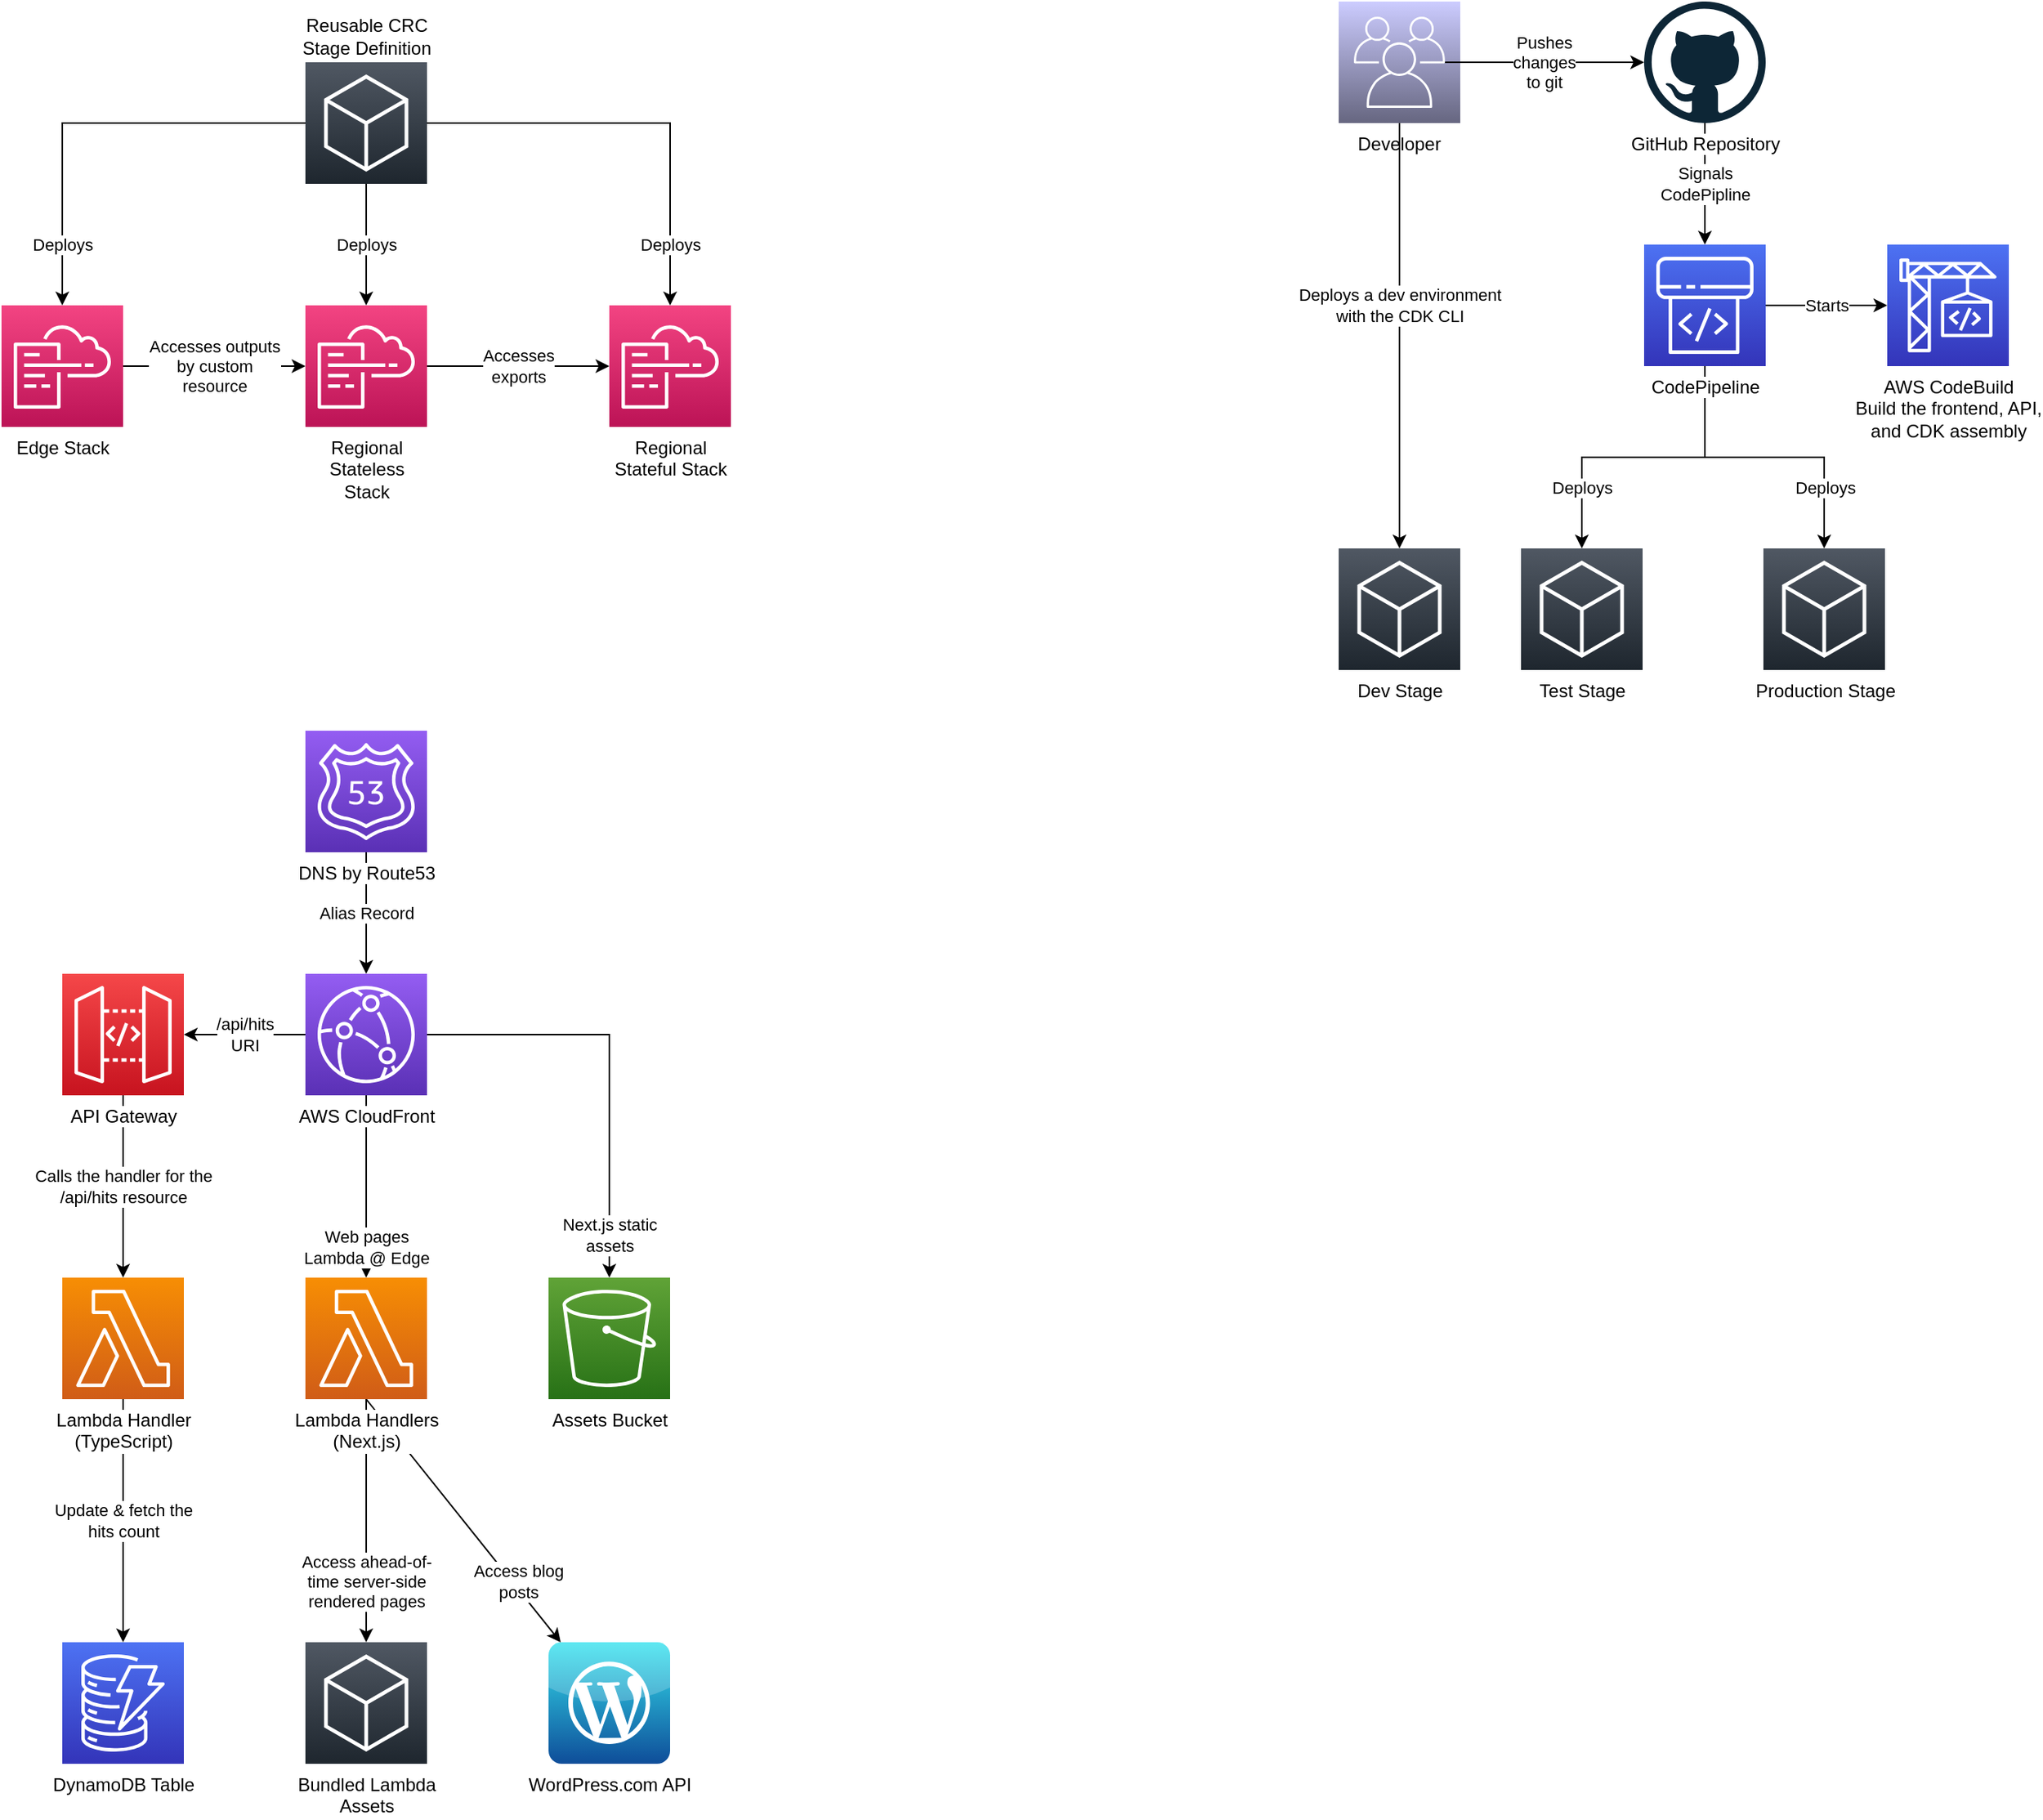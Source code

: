<mxfile version="14.7.4" type="embed"><diagram id="23iRSUPoRavnBvh4doch" name="Page-1"><mxGraphModel dx="667" dy="1473" grid="1" gridSize="10" guides="1" tooltips="1" connect="1" arrows="1" fold="1" page="1" pageScale="1" pageWidth="827" pageHeight="1169" math="0" shadow="0"><root><mxCell id="0"/><mxCell id="1" parent="0"/><mxCell id="12" value="Next.js static&lt;br&gt;assets" style="edgeStyle=orthogonalEdgeStyle;rounded=0;orthogonalLoop=1;jettySize=auto;html=1;exitX=1;exitY=0.5;exitDx=0;exitDy=0;exitPerimeter=0;entryX=0.5;entryY=0;entryDx=0;entryDy=0;entryPerimeter=0;labelBackgroundColor=#FFFFFF;fontColor=#000000;" edge="1" parent="1" source="2" target="3"><mxGeometry x="0.8" relative="1" as="geometry"><mxPoint as="offset"/></mxGeometry></mxCell><mxCell id="13" value="Web pages&lt;br&gt;Lambda @ Edge" style="edgeStyle=orthogonalEdgeStyle;rounded=0;orthogonalLoop=1;jettySize=auto;html=1;exitX=0.5;exitY=1;exitDx=0;exitDy=0;exitPerimeter=0;entryX=0.5;entryY=0;entryDx=0;entryDy=0;entryPerimeter=0;labelBackgroundColor=#FFFFFF;fontColor=#000000;" edge="1" parent="1" source="2" target="9"><mxGeometry x="0.667" relative="1" as="geometry"><mxPoint as="offset"/></mxGeometry></mxCell><mxCell id="25" value="/api/hits&lt;br&gt;URI" style="edgeStyle=orthogonalEdgeStyle;rounded=0;orthogonalLoop=1;jettySize=auto;html=1;labelBackgroundColor=#FFFFFF;fontColor=#000000;" edge="1" parent="1" source="2" target="4"><mxGeometry relative="1" as="geometry"><mxPoint as="offset"/></mxGeometry></mxCell><mxCell id="2" value="AWS CloudFront" style="points=[[0,0,0],[0.25,0,0],[0.5,0,0],[0.75,0,0],[1,0,0],[0,1,0],[0.25,1,0],[0.5,1,0],[0.75,1,0],[1,1,0],[0,0.25,0],[0,0.5,0],[0,0.75,0],[1,0.25,0],[1,0.5,0],[1,0.75,0]];outlineConnect=0;gradientColor=#945DF2;gradientDirection=north;fillColor=#5A30B5;strokeColor=#ffffff;dashed=0;verticalLabelPosition=bottom;verticalAlign=top;align=center;html=1;fontSize=12;fontStyle=0;aspect=fixed;shape=mxgraph.aws4.resourceIcon;resIcon=mxgraph.aws4.cloudfront;labelBackgroundColor=#FFFFFF;fontColor=#000000;" vertex="1" parent="1"><mxGeometry x="360" y="-480" width="80" height="80" as="geometry"/></mxCell><mxCell id="3" value="Assets Bucket" style="points=[[0,0,0],[0.25,0,0],[0.5,0,0],[0.75,0,0],[1,0,0],[0,1,0],[0.25,1,0],[0.5,1,0],[0.75,1,0],[1,1,0],[0,0.25,0],[0,0.5,0],[0,0.75,0],[1,0.25,0],[1,0.5,0],[1,0.75,0]];outlineConnect=0;gradientColor=#60A337;gradientDirection=north;fillColor=#277116;strokeColor=#ffffff;dashed=0;verticalLabelPosition=bottom;verticalAlign=top;align=center;html=1;fontSize=12;fontStyle=0;aspect=fixed;shape=mxgraph.aws4.resourceIcon;resIcon=mxgraph.aws4.s3;labelBackgroundColor=#FFFFFF;fontColor=#000000;" vertex="1" parent="1"><mxGeometry x="520" y="-280" width="80" height="80" as="geometry"/></mxCell><mxCell id="23" value="Calls the handler for the&lt;br&gt;/api/hits resource" style="edgeStyle=orthogonalEdgeStyle;rounded=0;orthogonalLoop=1;jettySize=auto;html=1;entryX=0.5;entryY=0;entryDx=0;entryDy=0;entryPerimeter=0;labelBackgroundColor=#FFFFFF;fontColor=#000000;" edge="1" parent="1" source="4" target="8"><mxGeometry relative="1" as="geometry"><mxPoint x="430" y="-81" as="targetPoint"/></mxGeometry></mxCell><mxCell id="4" value="API Gateway" style="points=[[0,0,0],[0.25,0,0],[0.5,0,0],[0.75,0,0],[1,0,0],[0,1,0],[0.25,1,0],[0.5,1,0],[0.75,1,0],[1,1,0],[0,0.25,0],[0,0.5,0],[0,0.75,0],[1,0.25,0],[1,0.5,0],[1,0.75,0]];outlineConnect=0;gradientColor=#F54749;gradientDirection=north;fillColor=#C7131F;strokeColor=#ffffff;dashed=0;verticalLabelPosition=bottom;verticalAlign=top;align=center;html=1;fontSize=12;fontStyle=0;aspect=fixed;shape=mxgraph.aws4.resourceIcon;resIcon=mxgraph.aws4.api_gateway;labelBackgroundColor=#FFFFFF;fontColor=#000000;" vertex="1" parent="1"><mxGeometry x="200" y="-480" width="80" height="80" as="geometry"/></mxCell><mxCell id="5" value="DynamoDB Table" style="points=[[0,0,0],[0.25,0,0],[0.5,0,0],[0.75,0,0],[1,0,0],[0,1,0],[0.25,1,0],[0.5,1,0],[0.75,1,0],[1,1,0],[0,0.25,0],[0,0.5,0],[0,0.75,0],[1,0.25,0],[1,0.5,0],[1,0.75,0]];outlineConnect=0;gradientColor=#4D72F3;gradientDirection=north;fillColor=#3334B9;strokeColor=#ffffff;dashed=0;verticalLabelPosition=bottom;verticalAlign=top;align=center;html=1;fontSize=12;fontStyle=0;aspect=fixed;shape=mxgraph.aws4.resourceIcon;resIcon=mxgraph.aws4.dynamodb;labelBackgroundColor=#FFFFFF;fontColor=#000000;" vertex="1" parent="1"><mxGeometry x="200" y="-40" width="80" height="80" as="geometry"/></mxCell><mxCell id="24" value="Update &amp;amp; fetch the&lt;br&gt;hits count" style="edgeStyle=orthogonalEdgeStyle;rounded=0;orthogonalLoop=1;jettySize=auto;html=1;exitX=0.5;exitY=1;exitDx=0;exitDy=0;exitPerimeter=0;entryX=0.5;entryY=0;entryDx=0;entryDy=0;entryPerimeter=0;labelBackgroundColor=#FFFFFF;fontColor=#000000;" edge="1" parent="1" source="8" target="5"><mxGeometry relative="1" as="geometry"><Array as="points"><mxPoint x="240" y="-160"/><mxPoint x="240" y="-160"/></Array></mxGeometry></mxCell><mxCell id="8" value="Lambda Handler&lt;br&gt;(TypeScript)" style="points=[[0,0,0],[0.25,0,0],[0.5,0,0],[0.75,0,0],[1,0,0],[0,1,0],[0.25,1,0],[0.5,1,0],[0.75,1,0],[1,1,0],[0,0.25,0],[0,0.5,0],[0,0.75,0],[1,0.25,0],[1,0.5,0],[1,0.75,0]];outlineConnect=0;gradientColor=#F78E04;gradientDirection=north;fillColor=#D05C17;strokeColor=#ffffff;dashed=0;verticalLabelPosition=bottom;verticalAlign=top;align=center;html=1;fontSize=12;fontStyle=0;aspect=fixed;shape=mxgraph.aws4.resourceIcon;resIcon=mxgraph.aws4.lambda;labelBackgroundColor=#FFFFFF;fontColor=#000000;" vertex="1" parent="1"><mxGeometry x="200" y="-280" width="80" height="80" as="geometry"/></mxCell><mxCell id="21" value="Access blog&lt;br&gt;posts" style="rounded=0;orthogonalLoop=1;jettySize=auto;html=1;labelBackgroundColor=#FFFFFF;fontColor=#000000;exitX=0.5;exitY=1;exitDx=0;exitDy=0;exitPerimeter=0;" edge="1" parent="1" source="9" target="18"><mxGeometry x="0.524" y="3" relative="1" as="geometry"><mxPoint x="650" y="-120" as="targetPoint"/><mxPoint as="offset"/></mxGeometry></mxCell><mxCell id="64" value="Access ahead-of-&lt;br&gt;time server-side&lt;br&gt;rendered pages" style="rounded=0;orthogonalLoop=1;jettySize=auto;html=1;labelBackgroundColor=#FFFFFF;fontColor=#000000;" edge="1" parent="1" source="9" target="63"><mxGeometry x="0.5" relative="1" as="geometry"><mxPoint as="offset"/></mxGeometry></mxCell><mxCell id="9" value="Lambda Handlers&lt;br&gt;(Next.js)" style="points=[[0,0,0],[0.25,0,0],[0.5,0,0],[0.75,0,0],[1,0,0],[0,1,0],[0.25,1,0],[0.5,1,0],[0.75,1,0],[1,1,0],[0,0.25,0],[0,0.5,0],[0,0.75,0],[1,0.25,0],[1,0.5,0],[1,0.75,0]];outlineConnect=0;gradientColor=#F78E04;gradientDirection=north;fillColor=#D05C17;strokeColor=#ffffff;dashed=0;verticalLabelPosition=bottom;verticalAlign=top;align=center;html=1;fontSize=12;fontStyle=0;aspect=fixed;shape=mxgraph.aws4.resourceIcon;resIcon=mxgraph.aws4.lambda;labelBackgroundColor=#FFFFFF;fontColor=#000000;" vertex="1" parent="1"><mxGeometry x="360" y="-280" width="80" height="80" as="geometry"/></mxCell><mxCell id="22" value="Alias Record" style="edgeStyle=orthogonalEdgeStyle;rounded=0;orthogonalLoop=1;jettySize=auto;html=1;labelBackgroundColor=#FFFFFF;fontColor=#000000;" edge="1" parent="1" source="10" target="2"><mxGeometry relative="1" as="geometry"/></mxCell><mxCell id="10" value="DNS by Route53" style="points=[[0,0,0],[0.25,0,0],[0.5,0,0],[0.75,0,0],[1,0,0],[0,1,0],[0.25,1,0],[0.5,1,0],[0.75,1,0],[1,1,0],[0,0.25,0],[0,0.5,0],[0,0.75,0],[1,0.25,0],[1,0.5,0],[1,0.75,0]];outlineConnect=0;gradientColor=#945DF2;gradientDirection=north;fillColor=#5A30B5;strokeColor=#ffffff;dashed=0;verticalLabelPosition=bottom;verticalAlign=top;align=center;html=1;fontSize=12;fontStyle=0;aspect=fixed;shape=mxgraph.aws4.resourceIcon;resIcon=mxgraph.aws4.route_53;labelBackgroundColor=#FFFFFF;fontColor=#000000;" vertex="1" parent="1"><mxGeometry x="360" y="-640" width="80" height="80" as="geometry"/></mxCell><mxCell id="18" value="WordPress.com API" style="dashed=0;outlineConnect=0;html=1;align=center;labelPosition=center;verticalLabelPosition=bottom;verticalAlign=top;shape=mxgraph.webicons.wordpress_2;fillColor=#35E2EE;gradientColor=#0E4D99;labelBackgroundColor=#FFFFFF;fontColor=#000000;" vertex="1" parent="1"><mxGeometry x="520" y="-40" width="80" height="80" as="geometry"/></mxCell><mxCell id="42" value="Accesses outputs&lt;br&gt;by custom&lt;br&gt;resource" style="edgeStyle=orthogonalEdgeStyle;rounded=0;orthogonalLoop=1;jettySize=auto;html=1;labelBackgroundColor=#FFFFFF;fontColor=#000000;" edge="1" parent="1" source="29" target="35"><mxGeometry relative="1" as="geometry"/></mxCell><mxCell id="29" value="Edge Stack" style="points=[[0,0,0],[0.25,0,0],[0.5,0,0],[0.75,0,0],[1,0,0],[0,1,0],[0.25,1,0],[0.5,1,0],[0.75,1,0],[1,1,0],[0,0.25,0],[0,0.5,0],[0,0.75,0],[1,0.25,0],[1,0.5,0],[1,0.75,0]];points=[[0,0,0],[0.25,0,0],[0.5,0,0],[0.75,0,0],[1,0,0],[0,1,0],[0.25,1,0],[0.5,1,0],[0.75,1,0],[1,1,0],[0,0.25,0],[0,0.5,0],[0,0.75,0],[1,0.25,0],[1,0.5,0],[1,0.75,0]];outlineConnect=0;gradientColor=#F34482;gradientDirection=north;fillColor=#BC1356;strokeColor=#ffffff;dashed=0;verticalLabelPosition=bottom;verticalAlign=top;align=center;html=1;fontSize=12;fontStyle=0;aspect=fixed;shape=mxgraph.aws4.resourceIcon;resIcon=mxgraph.aws4.cloudformation;labelBackgroundColor=#FFFFFF;fontColor=#000000;" vertex="1" parent="1"><mxGeometry x="160" y="-920" width="80" height="80" as="geometry"/></mxCell><mxCell id="37" value="Deploys" style="edgeStyle=orthogonalEdgeStyle;rounded=0;orthogonalLoop=1;jettySize=auto;html=1;entryX=0.5;entryY=0;entryDx=0;entryDy=0;entryPerimeter=0;labelBackgroundColor=#FFFFFF;fontColor=#000000;" edge="1" parent="1" source="32" target="29"><mxGeometry x="0.714" relative="1" as="geometry"><mxPoint as="offset"/></mxGeometry></mxCell><mxCell id="38" value="Deploys" style="edgeStyle=orthogonalEdgeStyle;rounded=0;orthogonalLoop=1;jettySize=auto;html=1;labelBackgroundColor=#FFFFFF;fontColor=#000000;" edge="1" parent="1" source="32" target="35"><mxGeometry relative="1" as="geometry"><mxPoint as="offset"/></mxGeometry></mxCell><mxCell id="39" style="edgeStyle=orthogonalEdgeStyle;rounded=0;orthogonalLoop=1;jettySize=auto;html=1;labelBackgroundColor=#FFFFFF;fontColor=#000000;" edge="1" parent="1" source="32" target="36"><mxGeometry relative="1" as="geometry"/></mxCell><mxCell id="40" value="Deploys" style="edgeLabel;html=1;align=center;verticalAlign=middle;resizable=0;points=[];labelBackgroundColor=#FFFFFF;fontColor=#000000;" vertex="1" connectable="0" parent="39"><mxGeometry x="0.513" y="-2" relative="1" as="geometry"><mxPoint x="2" y="28" as="offset"/></mxGeometry></mxCell><mxCell id="32" value="Reusable CRC&lt;br&gt;Stage Definition" style="points=[[0,0,0],[0.25,0,0],[0.5,0,0],[0.75,0,0],[1,0,0],[0,1,0],[0.25,1,0],[0.5,1,0],[0.75,1,0],[1,1,0],[0,0.25,0],[0,0.5,0],[0,0.75,0],[1,0.25,0],[1,0.5,0],[1,0.75,0]];gradientDirection=north;outlineConnect=0;gradientColor=#505863;fillColor=#1E262E;strokeColor=#ffffff;dashed=0;verticalLabelPosition=top;verticalAlign=bottom;align=center;html=1;fontSize=12;fontStyle=0;aspect=fixed;shape=mxgraph.aws4.resourceIcon;resIcon=mxgraph.aws4.general;labelPosition=center;labelBackgroundColor=#FFFFFF;fontColor=#000000;" vertex="1" parent="1"><mxGeometry x="360" y="-1080" width="80" height="80" as="geometry"/></mxCell><mxCell id="41" value="Accesses&lt;br&gt;exports" style="edgeStyle=orthogonalEdgeStyle;rounded=0;orthogonalLoop=1;jettySize=auto;html=1;labelBackgroundColor=#FFFFFF;fontColor=#000000;" edge="1" parent="1" source="35" target="36"><mxGeometry relative="1" as="geometry"/></mxCell><mxCell id="35" value="Regional&lt;br&gt;Stateless&lt;br&gt;Stack" style="points=[[0,0,0],[0.25,0,0],[0.5,0,0],[0.75,0,0],[1,0,0],[0,1,0],[0.25,1,0],[0.5,1,0],[0.75,1,0],[1,1,0],[0,0.25,0],[0,0.5,0],[0,0.75,0],[1,0.25,0],[1,0.5,0],[1,0.75,0]];points=[[0,0,0],[0.25,0,0],[0.5,0,0],[0.75,0,0],[1,0,0],[0,1,0],[0.25,1,0],[0.5,1,0],[0.75,1,0],[1,1,0],[0,0.25,0],[0,0.5,0],[0,0.75,0],[1,0.25,0],[1,0.5,0],[1,0.75,0]];outlineConnect=0;gradientColor=#F34482;gradientDirection=north;fillColor=#BC1356;strokeColor=#ffffff;dashed=0;verticalLabelPosition=bottom;verticalAlign=top;align=center;html=1;fontSize=12;fontStyle=0;aspect=fixed;shape=mxgraph.aws4.resourceIcon;resIcon=mxgraph.aws4.cloudformation;labelBackgroundColor=#FFFFFF;fontColor=#000000;" vertex="1" parent="1"><mxGeometry x="360" y="-920" width="80" height="80" as="geometry"/></mxCell><mxCell id="36" value="Regional&lt;br&gt;Stateful Stack" style="points=[[0,0,0],[0.25,0,0],[0.5,0,0],[0.75,0,0],[1,0,0],[0,1,0],[0.25,1,0],[0.5,1,0],[0.75,1,0],[1,1,0],[0,0.25,0],[0,0.5,0],[0,0.75,0],[1,0.25,0],[1,0.5,0],[1,0.75,0]];points=[[0,0,0],[0.25,0,0],[0.5,0,0],[0.75,0,0],[1,0,0],[0,1,0],[0.25,1,0],[0.5,1,0],[0.75,1,0],[1,1,0],[0,0.25,0],[0,0.5,0],[0,0.75,0],[1,0.25,0],[1,0.5,0],[1,0.75,0]];outlineConnect=0;gradientColor=#F34482;gradientDirection=north;fillColor=#BC1356;strokeColor=#ffffff;dashed=0;verticalLabelPosition=bottom;verticalAlign=top;align=center;html=1;fontSize=12;fontStyle=0;aspect=fixed;shape=mxgraph.aws4.resourceIcon;resIcon=mxgraph.aws4.cloudformation;labelBackgroundColor=#FFFFFF;fontColor=#000000;" vertex="1" parent="1"><mxGeometry x="560" y="-920" width="80" height="80" as="geometry"/></mxCell><mxCell id="52" value="Starts" style="edgeStyle=orthogonalEdgeStyle;rounded=0;orthogonalLoop=1;jettySize=auto;html=1;labelBackgroundColor=#FFFFFF;fontColor=#000000;" edge="1" parent="1" source="43" target="51"><mxGeometry relative="1" as="geometry"/></mxCell><mxCell id="54" value="Deploys" style="edgeStyle=orthogonalEdgeStyle;rounded=0;orthogonalLoop=1;jettySize=auto;html=1;exitX=0.5;exitY=1;exitDx=0;exitDy=0;exitPerimeter=0;labelBackgroundColor=#FFFFFF;fontColor=#000000;" edge="1" parent="1" source="43" target="53"><mxGeometry x="0.602" relative="1" as="geometry"><mxPoint as="offset"/></mxGeometry></mxCell><mxCell id="56" value="Deploys" style="edgeStyle=orthogonalEdgeStyle;rounded=0;orthogonalLoop=1;jettySize=auto;html=1;exitX=0.5;exitY=1;exitDx=0;exitDy=0;exitPerimeter=0;labelBackgroundColor=#FFFFFF;fontColor=#000000;" edge="1" parent="1" source="43" target="55"><mxGeometry x="0.597" relative="1" as="geometry"><mxPoint x="1480" y="-790" as="sourcePoint"/><mxPoint as="offset"/></mxGeometry></mxCell><mxCell id="43" value="CodePipeline" style="points=[[0,0,0],[0.25,0,0],[0.5,0,0],[0.75,0,0],[1,0,0],[0,1,0],[0.25,1,0],[0.5,1,0],[0.75,1,0],[1,1,0],[0,0.25,0],[0,0.5,0],[0,0.75,0],[1,0.25,0],[1,0.5,0],[1,0.75,0]];outlineConnect=0;gradientColor=#4D72F3;gradientDirection=north;fillColor=#3334B9;strokeColor=#ffffff;dashed=0;verticalLabelPosition=bottom;verticalAlign=top;align=center;html=1;fontSize=12;fontStyle=0;aspect=fixed;shape=mxgraph.aws4.resourceIcon;resIcon=mxgraph.aws4.codepipeline;labelBackgroundColor=#FFFFFF;fontColor=#000000;" vertex="1" parent="1"><mxGeometry x="1241" y="-960" width="80" height="80" as="geometry"/></mxCell><mxCell id="45" value="Signals&lt;br&gt;CodePipline" style="edgeStyle=orthogonalEdgeStyle;rounded=0;orthogonalLoop=1;jettySize=auto;html=1;labelBackgroundColor=#FFFFFF;fontColor=#000000;" edge="1" parent="1" source="44" target="43"><mxGeometry relative="1" as="geometry"/></mxCell><mxCell id="44" value="GitHub Repository" style="dashed=0;outlineConnect=0;html=1;align=center;labelPosition=center;verticalLabelPosition=bottom;verticalAlign=top;shape=mxgraph.weblogos.github;labelBackgroundColor=#FFFFFF;fontColor=#000000;fillColor=none;" vertex="1" parent="1"><mxGeometry x="1241" y="-1120" width="80" height="80" as="geometry"/></mxCell><mxCell id="49" value="" style="group;labelBackgroundColor=#FFFFFF;fontColor=#000000;" vertex="1" connectable="0" parent="1"><mxGeometry x="1040" y="-1120" width="80" height="80" as="geometry"/></mxCell><mxCell id="47" value="Developer" style="rounded=0;whiteSpace=wrap;html=1;strokeColor=none;fillColor=#CCCCFF;gradientColor=#666680;labelPosition=center;verticalLabelPosition=bottom;align=center;verticalAlign=top;labelBackgroundColor=#FFFFFF;fontColor=#000000;" vertex="1" parent="49"><mxGeometry width="80" height="80" as="geometry"/></mxCell><mxCell id="46" value="" style="outlineConnect=0;gradientColor=none;dashed=0;verticalLabelPosition=bottom;verticalAlign=top;align=center;html=1;fontSize=12;fontStyle=0;aspect=fixed;shape=mxgraph.aws4.illustration_users;pointerEvents=1;fillColor=#FFFFFF;strokeColor=none;labelBackgroundColor=#FFFFFF;fontColor=#000000;" vertex="1" parent="49"><mxGeometry x="10" y="10" width="60" height="60" as="geometry"/></mxCell><mxCell id="50" value="Pushes&lt;br&gt;changes&lt;br&gt;to git" style="edgeStyle=orthogonalEdgeStyle;rounded=0;orthogonalLoop=1;jettySize=auto;html=1;labelBackgroundColor=#FFFFFF;fontColor=#000000;" edge="1" parent="1" source="46" target="44"><mxGeometry relative="1" as="geometry"/></mxCell><mxCell id="51" value="AWS CodeBuild&lt;br&gt;Build the frontend, API,&lt;br&gt;and CDK assembly" style="points=[[0,0,0],[0.25,0,0],[0.5,0,0],[0.75,0,0],[1,0,0],[0,1,0],[0.25,1,0],[0.5,1,0],[0.75,1,0],[1,1,0],[0,0.25,0],[0,0.5,0],[0,0.75,0],[1,0.25,0],[1,0.5,0],[1,0.75,0]];outlineConnect=0;gradientColor=#4D72F3;gradientDirection=north;fillColor=#3334B9;strokeColor=#ffffff;dashed=0;verticalLabelPosition=bottom;verticalAlign=top;align=center;html=1;fontSize=12;fontStyle=0;aspect=fixed;shape=mxgraph.aws4.resourceIcon;resIcon=mxgraph.aws4.codebuild;labelBackgroundColor=#FFFFFF;fontColor=#000000;" vertex="1" parent="1"><mxGeometry x="1401" y="-960" width="80" height="80" as="geometry"/></mxCell><mxCell id="53" value="Test Stage" style="points=[[0,0,0],[0.25,0,0],[0.5,0,0],[0.75,0,0],[1,0,0],[0,1,0],[0.25,1,0],[0.5,1,0],[0.75,1,0],[1,1,0],[0,0.25,0],[0,0.5,0],[0,0.75,0],[1,0.25,0],[1,0.5,0],[1,0.75,0]];gradientDirection=north;outlineConnect=0;gradientColor=#505863;fillColor=#1E262E;strokeColor=#ffffff;dashed=0;verticalLabelPosition=bottom;verticalAlign=top;align=center;html=1;fontSize=12;fontStyle=0;aspect=fixed;shape=mxgraph.aws4.resourceIcon;resIcon=mxgraph.aws4.general;labelPosition=center;labelBackgroundColor=#FFFFFF;fontColor=#000000;" vertex="1" parent="1"><mxGeometry x="1160" y="-760" width="80" height="80" as="geometry"/></mxCell><mxCell id="55" value="Production Stage" style="points=[[0,0,0],[0.25,0,0],[0.5,0,0],[0.75,0,0],[1,0,0],[0,1,0],[0.25,1,0],[0.5,1,0],[0.75,1,0],[1,1,0],[0,0.25,0],[0,0.5,0],[0,0.75,0],[1,0.25,0],[1,0.5,0],[1,0.75,0]];gradientDirection=north;outlineConnect=0;gradientColor=#505863;fillColor=#1E262E;strokeColor=#ffffff;dashed=0;verticalLabelPosition=bottom;verticalAlign=top;align=center;html=1;fontSize=12;fontStyle=0;aspect=fixed;shape=mxgraph.aws4.resourceIcon;resIcon=mxgraph.aws4.general;labelPosition=center;labelBackgroundColor=#FFFFFF;fontColor=#000000;" vertex="1" parent="1"><mxGeometry x="1319.5" y="-760" width="80" height="80" as="geometry"/></mxCell><mxCell id="60" value="Dev Stage" style="points=[[0,0,0],[0.25,0,0],[0.5,0,0],[0.75,0,0],[1,0,0],[0,1,0],[0.25,1,0],[0.5,1,0],[0.75,1,0],[1,1,0],[0,0.25,0],[0,0.5,0],[0,0.75,0],[1,0.25,0],[1,0.5,0],[1,0.75,0]];gradientDirection=north;outlineConnect=0;gradientColor=#505863;fillColor=#1E262E;strokeColor=#ffffff;dashed=0;verticalLabelPosition=bottom;verticalAlign=top;align=center;html=1;fontSize=12;fontStyle=0;aspect=fixed;shape=mxgraph.aws4.resourceIcon;resIcon=mxgraph.aws4.general;labelPosition=center;labelBackgroundColor=#FFFFFF;fontColor=#000000;" vertex="1" parent="1"><mxGeometry x="1040" y="-760" width="80" height="80" as="geometry"/></mxCell><mxCell id="61" value="Deploys a dev environment&lt;br&gt;with the CDK CLI" style="edgeStyle=orthogonalEdgeStyle;rounded=0;orthogonalLoop=1;jettySize=auto;html=1;labelBackgroundColor=#FFFFFF;fontColor=#000000;exitX=0.5;exitY=1;exitDx=0;exitDy=0;" edge="1" parent="1" source="47" target="60"><mxGeometry x="-0.143" relative="1" as="geometry"><mxPoint x="960" y="-1050" as="sourcePoint"/><mxPoint as="offset"/></mxGeometry></mxCell><mxCell id="63" value="Bundled Lambda&lt;br&gt;Assets" style="points=[[0,0,0],[0.25,0,0],[0.5,0,0],[0.75,0,0],[1,0,0],[0,1,0],[0.25,1,0],[0.5,1,0],[0.75,1,0],[1,1,0],[0,0.25,0],[0,0.5,0],[0,0.75,0],[1,0.25,0],[1,0.5,0],[1,0.75,0]];gradientDirection=north;outlineConnect=0;gradientColor=#505863;fillColor=#1E262E;strokeColor=#ffffff;dashed=0;verticalLabelPosition=bottom;verticalAlign=top;align=center;html=1;fontSize=12;fontStyle=0;aspect=fixed;shape=mxgraph.aws4.resourceIcon;resIcon=mxgraph.aws4.general;labelPosition=center;labelBackgroundColor=#FFFFFF;fontColor=#000000;" vertex="1" parent="1"><mxGeometry x="360" y="-40" width="80" height="80" as="geometry"/></mxCell></root></mxGraphModel></diagram></mxfile>